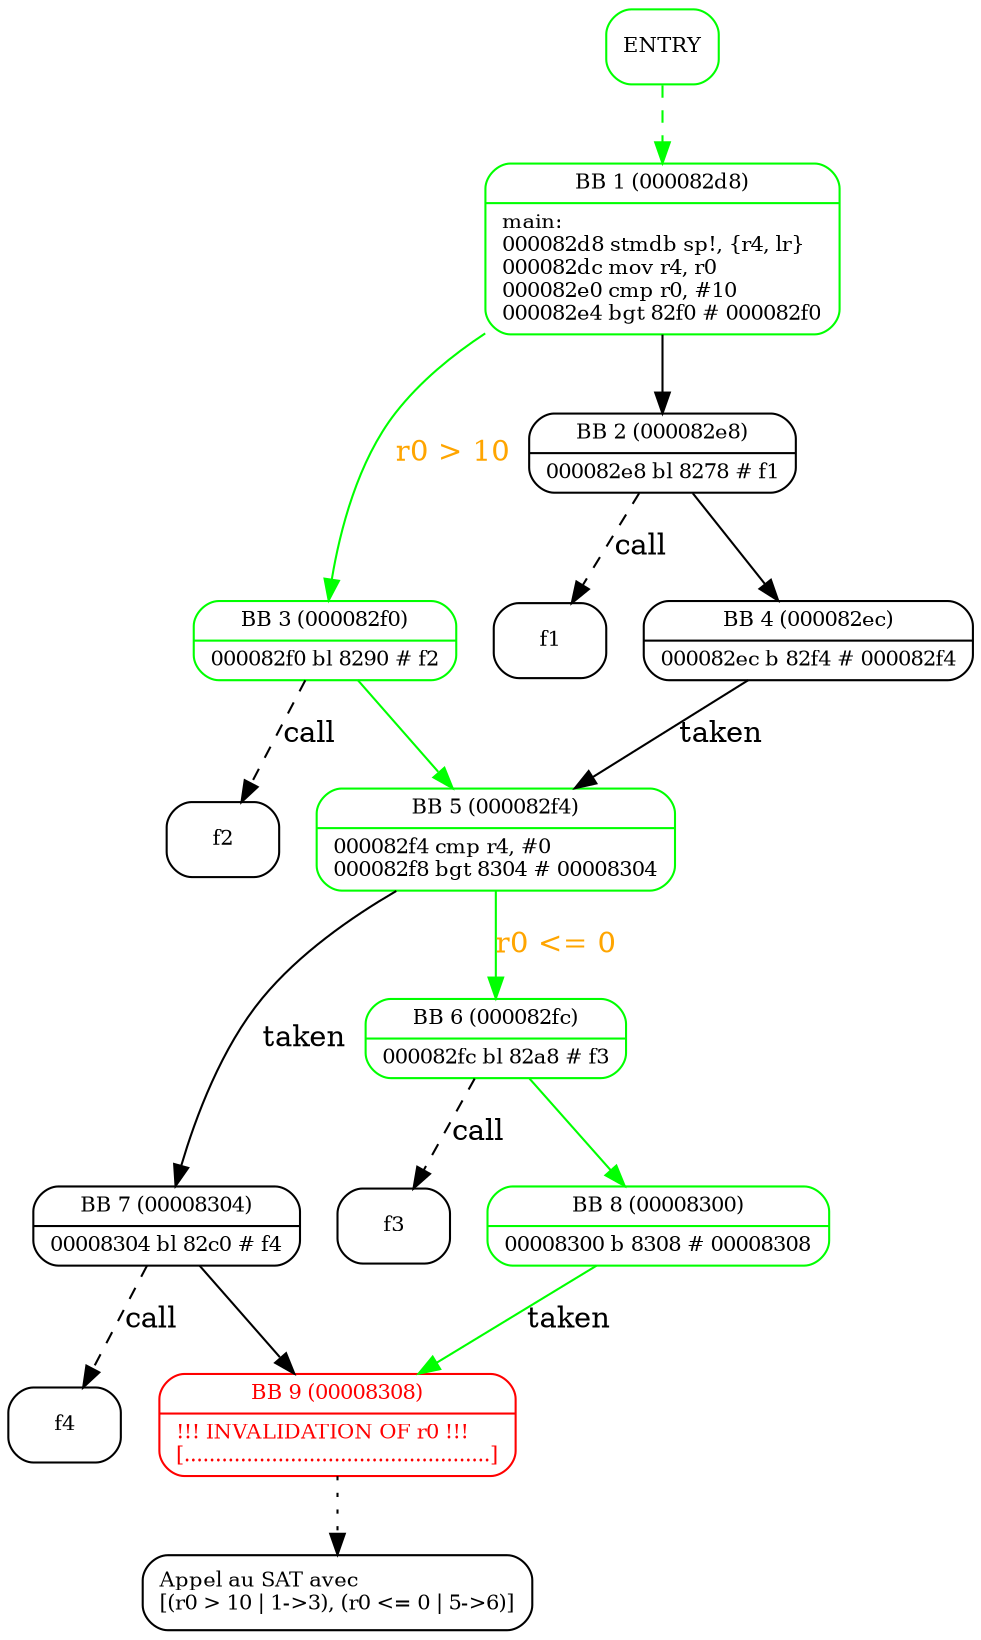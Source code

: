 digraph main{
node [shape=Mrecord, labeljust=l, fontsize=10];
	"0" [color=green, label="ENTRY"]
	"0" -> "1" [color=green, style=dashed, weight=1];
	"1" [color=green, label="{BB 1 (000082d8) | main:\l000082d8    stmdb sp!, \{r4, lr\}\l000082dc    mov r4, r0\l000082e0    cmp r0, #10\l000082e4    bgt 82f0    # 000082f0\l }"]
	"1" -> "3" [color=green, fontcolor=orange label="r0 > 10", weight=3];
	"1" -> "2" [weight=4];
	"2" [label="{BB 2 (000082e8) | 000082e8    bl 8278    # f1\l }"]
	"0000000000c29c20f1" [label="f1"]
	"2" -> "0000000000c29c20f1" [label="call", style=dashed, weight=1]
	"2" -> "4" [weight=4];
	"3" [color=green, label="{BB 3 (000082f0) | 000082f0    bl 8290    # f2\l }"]
	"0000000000c29ba0f2" [label="f2"]
	"3" -> "0000000000c29ba0f2" [label="call", style=dashed, weight=1]
	"3" -> "5" [color=green, weight=4];
	"4" [label="{BB 4 (000082ec) | 000082ec    b 82f4    # 000082f4\l }"]
	"4" -> "5" [label="taken", weight=3];
	"5" [color=green, label="{BB 5 (000082f4) | 000082f4    cmp r4, #0\l000082f8    bgt 8304    # 00008304\l }"]
	"5" -> "7" [label="taken", weight=3];
	"5" -> "6" [color=green, fontcolor=orange, label="r0 <= 0", weight=4];
	"6" [color=green, label="{BB 6 (000082fc) | 000082fc    bl 82a8    # f3\l }"]
	"0000000000c29720f3" [label="f3"]
	"6" -> "0000000000c29720f3" [label="call", style=dashed, weight=1]
	"6" -> "8" [color=green, weight=4];
	"7" [label="{BB 7 (00008304) | 00008304    bl 82c0    # f4\l }"]
	"0000000000c29520f4" [label="f4"]
	"7" -> "0000000000c29520f4" [label="call", style=dashed, weight=1]
	"7" -> "9" [weight=4];
	"8" [color=green, label="{BB 8 (00008300) | 00008300    b 8308    # 00008308\l }"]
	"8" -> "9" [color=green, label="taken", weight=3];
	"9" [color=red, fontcolor=red, label="{BB 9 (00008308) | !!! INVALIDATION OF r0 !!!\l[.................................................]\l}"]
	"9"->"9000" [style=dotted]
	"9000" [label="{Appel au SAT avec\l\[(r0 \> 10 \| 1-\>3), (r0 \<= 0 \| 5-\>6)\]}"]
}
